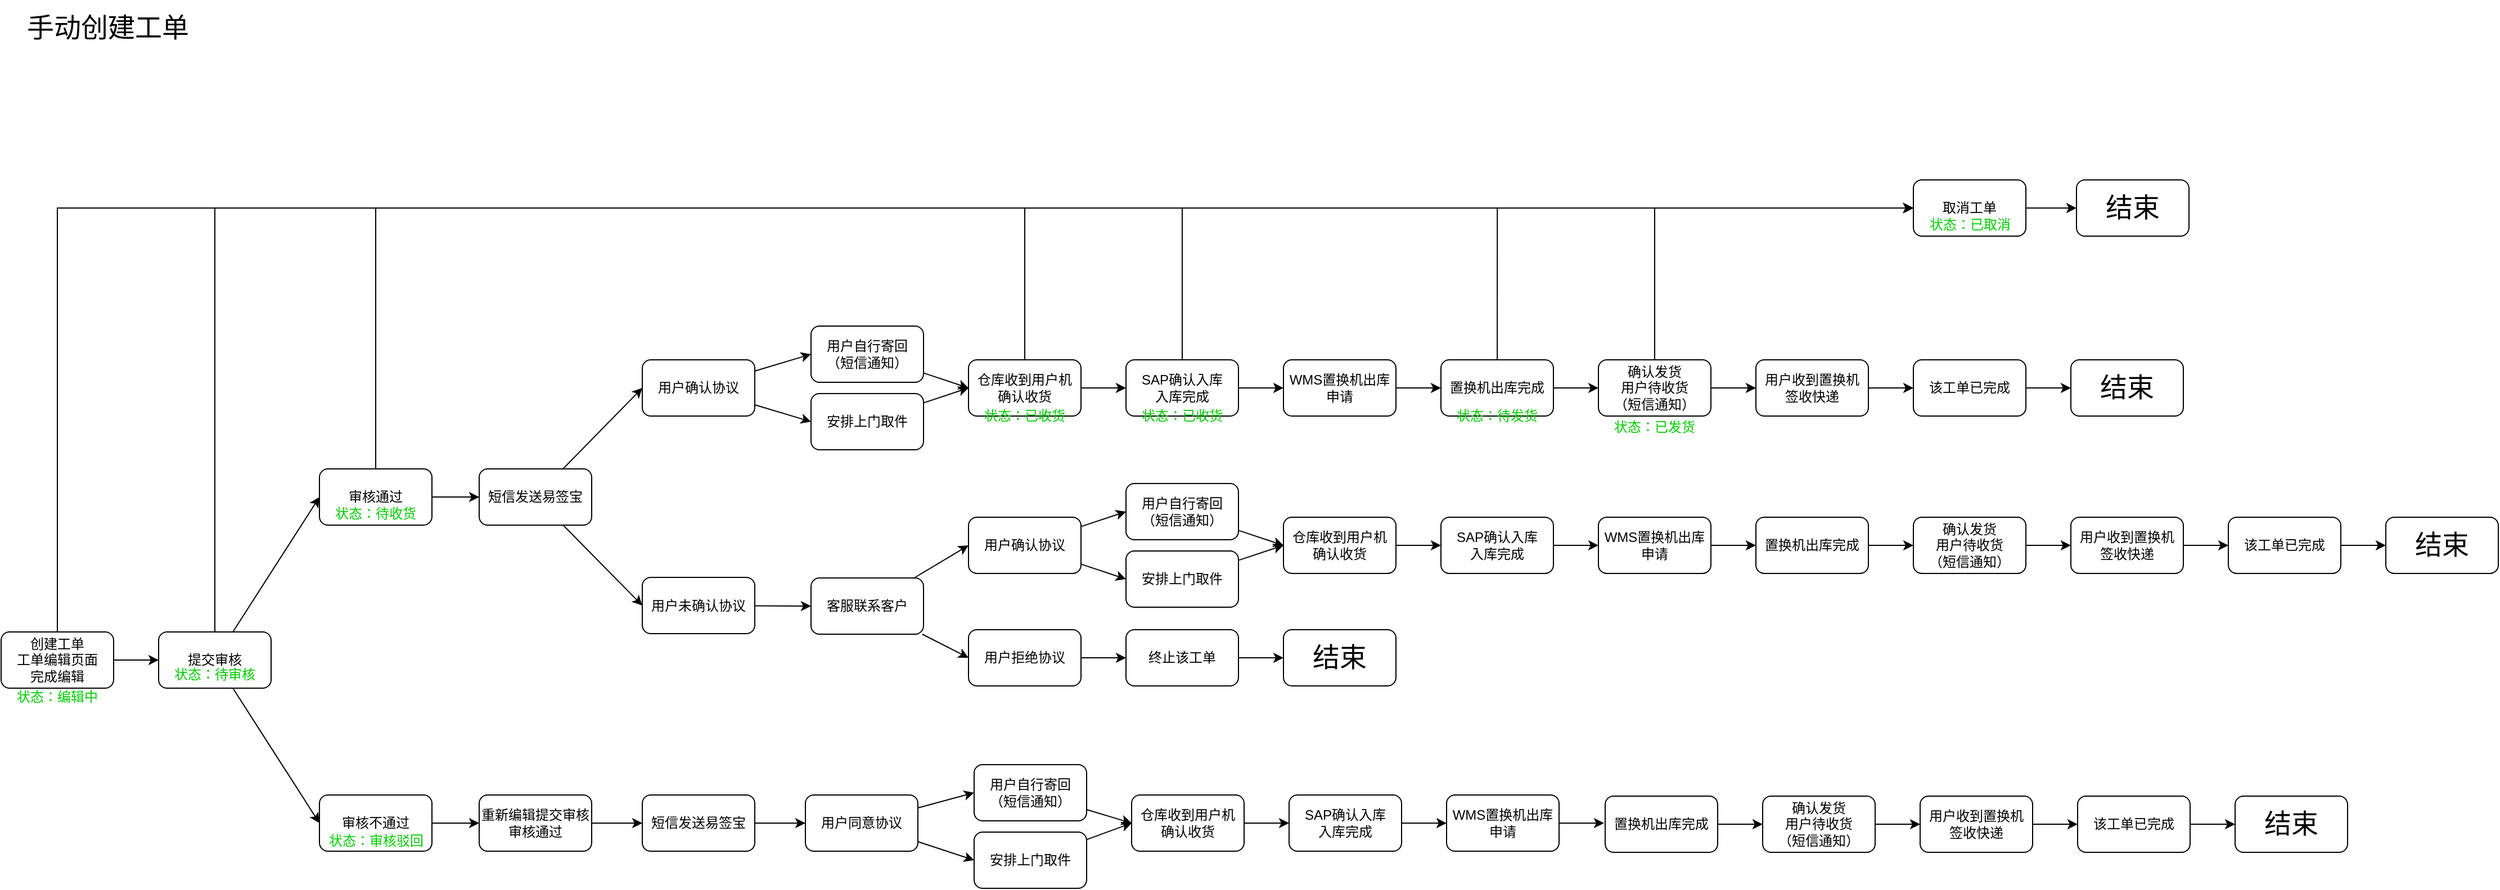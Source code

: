 <mxfile version="14.9.0" type="github">
  <diagram name="Page-1" id="8ce9d11a-91a2-4d17-14d8-a56ed91bf033">
    <mxGraphModel dx="716" dy="1204" grid="1" gridSize="10" guides="1" tooltips="1" connect="1" arrows="1" fold="1" page="1" pageScale="1" pageWidth="1169" pageHeight="827" background="none" math="0" shadow="0">
      <root>
        <mxCell id="0" />
        <mxCell id="1" parent="0" />
        <mxCell id="AwNw5JYC8Uk12WGBqzZV-2" value="&lt;font style=&quot;font-size: 24px&quot;&gt;手动创建工单&lt;/font&gt;" style="text;html=1;strokeColor=none;fillColor=none;align=center;verticalAlign=middle;whiteSpace=wrap;rounded=0;" parent="1" vertex="1">
          <mxGeometry x="60" y="-100" width="190" height="50" as="geometry" />
        </mxCell>
        <mxCell id="AwNw5JYC8Uk12WGBqzZV-77" style="edgeStyle=orthogonalEdgeStyle;rounded=0;orthogonalLoop=1;jettySize=auto;html=1;entryX=0;entryY=0.5;entryDx=0;entryDy=0;" parent="1" source="AwNw5JYC8Uk12WGBqzZV-7" target="AwNw5JYC8Uk12WGBqzZV-25" edge="1">
          <mxGeometry relative="1" as="geometry" />
        </mxCell>
        <mxCell id="qzluck5pf1jZKNph7DdI-2" style="edgeStyle=orthogonalEdgeStyle;rounded=0;orthogonalLoop=1;jettySize=auto;html=1;entryX=0;entryY=0.5;entryDx=0;entryDy=0;" edge="1" parent="1" source="AwNw5JYC8Uk12WGBqzZV-7" target="qzluck5pf1jZKNph7DdI-1">
          <mxGeometry relative="1" as="geometry">
            <Array as="points">
              <mxPoint x="110" y="85" />
            </Array>
          </mxGeometry>
        </mxCell>
        <mxCell id="AwNw5JYC8Uk12WGBqzZV-7" value="创建工单&lt;br&gt;工单编辑页面&lt;br&gt;完成编辑" style="rounded=1;whiteSpace=wrap;html=1;" parent="1" vertex="1">
          <mxGeometry x="60" y="462" width="100" height="50" as="geometry" />
        </mxCell>
        <mxCell id="AwNw5JYC8Uk12WGBqzZV-78" style="rounded=0;orthogonalLoop=1;jettySize=auto;html=1;entryX=0;entryY=0.5;entryDx=0;entryDy=0;" parent="1" source="AwNw5JYC8Uk12WGBqzZV-25" target="AwNw5JYC8Uk12WGBqzZV-26" edge="1">
          <mxGeometry relative="1" as="geometry" />
        </mxCell>
        <mxCell id="AwNw5JYC8Uk12WGBqzZV-79" style="edgeStyle=none;rounded=0;orthogonalLoop=1;jettySize=auto;html=1;entryX=0;entryY=0.5;entryDx=0;entryDy=0;" parent="1" source="AwNw5JYC8Uk12WGBqzZV-25" target="AwNw5JYC8Uk12WGBqzZV-41" edge="1">
          <mxGeometry relative="1" as="geometry" />
        </mxCell>
        <mxCell id="qzluck5pf1jZKNph7DdI-3" style="edgeStyle=orthogonalEdgeStyle;rounded=0;orthogonalLoop=1;jettySize=auto;html=1;" edge="1" parent="1" source="AwNw5JYC8Uk12WGBqzZV-25" target="qzluck5pf1jZKNph7DdI-1">
          <mxGeometry relative="1" as="geometry">
            <Array as="points">
              <mxPoint x="250" y="85" />
            </Array>
          </mxGeometry>
        </mxCell>
        <mxCell id="AwNw5JYC8Uk12WGBqzZV-25" value="提交审核" style="rounded=1;whiteSpace=wrap;html=1;" parent="1" vertex="1">
          <mxGeometry x="200" y="462" width="100" height="50" as="geometry" />
        </mxCell>
        <mxCell id="AwNw5JYC8Uk12WGBqzZV-80" style="edgeStyle=none;rounded=0;orthogonalLoop=1;jettySize=auto;html=1;entryX=0;entryY=0.5;entryDx=0;entryDy=0;" parent="1" source="AwNw5JYC8Uk12WGBqzZV-26" target="AwNw5JYC8Uk12WGBqzZV-28" edge="1">
          <mxGeometry relative="1" as="geometry" />
        </mxCell>
        <mxCell id="qzluck5pf1jZKNph7DdI-6" style="edgeStyle=orthogonalEdgeStyle;rounded=0;orthogonalLoop=1;jettySize=auto;html=1;entryX=0;entryY=0.5;entryDx=0;entryDy=0;" edge="1" parent="1" source="AwNw5JYC8Uk12WGBqzZV-26" target="qzluck5pf1jZKNph7DdI-1">
          <mxGeometry relative="1" as="geometry">
            <Array as="points">
              <mxPoint x="393" y="85" />
            </Array>
          </mxGeometry>
        </mxCell>
        <mxCell id="AwNw5JYC8Uk12WGBqzZV-26" value="审核通过" style="rounded=1;whiteSpace=wrap;html=1;" parent="1" vertex="1">
          <mxGeometry x="343" y="317" width="100" height="50" as="geometry" />
        </mxCell>
        <mxCell id="AwNw5JYC8Uk12WGBqzZV-81" style="edgeStyle=none;rounded=0;orthogonalLoop=1;jettySize=auto;html=1;entryX=0;entryY=0.5;entryDx=0;entryDy=0;" parent="1" source="AwNw5JYC8Uk12WGBqzZV-28" target="AwNw5JYC8Uk12WGBqzZV-29" edge="1">
          <mxGeometry relative="1" as="geometry" />
        </mxCell>
        <mxCell id="AwNw5JYC8Uk12WGBqzZV-82" style="edgeStyle=none;rounded=0;orthogonalLoop=1;jettySize=auto;html=1;entryX=0;entryY=0.5;entryDx=0;entryDy=0;" parent="1" source="AwNw5JYC8Uk12WGBqzZV-28" target="AwNw5JYC8Uk12WGBqzZV-54" edge="1">
          <mxGeometry relative="1" as="geometry" />
        </mxCell>
        <mxCell id="AwNw5JYC8Uk12WGBqzZV-28" value="短信发送易签宝" style="rounded=1;whiteSpace=wrap;html=1;" parent="1" vertex="1">
          <mxGeometry x="485" y="317" width="100" height="50" as="geometry" />
        </mxCell>
        <mxCell id="AwNw5JYC8Uk12WGBqzZV-83" style="edgeStyle=none;rounded=0;orthogonalLoop=1;jettySize=auto;html=1;entryX=0;entryY=0.5;entryDx=0;entryDy=0;" parent="1" source="AwNw5JYC8Uk12WGBqzZV-29" target="AwNw5JYC8Uk12WGBqzZV-30" edge="1">
          <mxGeometry relative="1" as="geometry" />
        </mxCell>
        <mxCell id="AwNw5JYC8Uk12WGBqzZV-84" style="edgeStyle=none;rounded=0;orthogonalLoop=1;jettySize=auto;html=1;entryX=0;entryY=0.5;entryDx=0;entryDy=0;" parent="1" source="AwNw5JYC8Uk12WGBqzZV-29" target="AwNw5JYC8Uk12WGBqzZV-31" edge="1">
          <mxGeometry relative="1" as="geometry" />
        </mxCell>
        <mxCell id="AwNw5JYC8Uk12WGBqzZV-29" value="用户确认协议" style="rounded=1;whiteSpace=wrap;html=1;" parent="1" vertex="1">
          <mxGeometry x="630" y="220" width="100" height="50" as="geometry" />
        </mxCell>
        <mxCell id="AwNw5JYC8Uk12WGBqzZV-87" style="edgeStyle=none;rounded=0;orthogonalLoop=1;jettySize=auto;html=1;entryX=0;entryY=0.5;entryDx=0;entryDy=0;" parent="1" source="AwNw5JYC8Uk12WGBqzZV-32" target="AwNw5JYC8Uk12WGBqzZV-34" edge="1">
          <mxGeometry relative="1" as="geometry" />
        </mxCell>
        <mxCell id="qzluck5pf1jZKNph7DdI-7" style="edgeStyle=orthogonalEdgeStyle;rounded=0;orthogonalLoop=1;jettySize=auto;html=1;entryX=0;entryY=0.5;entryDx=0;entryDy=0;" edge="1" parent="1" source="AwNw5JYC8Uk12WGBqzZV-32" target="qzluck5pf1jZKNph7DdI-1">
          <mxGeometry relative="1" as="geometry">
            <Array as="points">
              <mxPoint x="970" y="85" />
            </Array>
          </mxGeometry>
        </mxCell>
        <mxCell id="AwNw5JYC8Uk12WGBqzZV-32" value="仓库收到用户机&lt;br&gt;确认收货" style="rounded=1;whiteSpace=wrap;html=1;" parent="1" vertex="1">
          <mxGeometry x="920" y="220" width="100" height="50" as="geometry" />
        </mxCell>
        <mxCell id="AwNw5JYC8Uk12WGBqzZV-33" value="" style="group" parent="1" vertex="1" connectable="0">
          <mxGeometry x="780" y="190" width="100" height="110" as="geometry" />
        </mxCell>
        <mxCell id="AwNw5JYC8Uk12WGBqzZV-30" value="用户自行寄回&lt;br&gt;（短信通知）" style="rounded=1;whiteSpace=wrap;html=1;" parent="AwNw5JYC8Uk12WGBqzZV-33" vertex="1">
          <mxGeometry width="100" height="50" as="geometry" />
        </mxCell>
        <mxCell id="AwNw5JYC8Uk12WGBqzZV-31" value="安排上门取件" style="rounded=1;whiteSpace=wrap;html=1;" parent="AwNw5JYC8Uk12WGBqzZV-33" vertex="1">
          <mxGeometry y="60" width="100" height="50" as="geometry" />
        </mxCell>
        <mxCell id="AwNw5JYC8Uk12WGBqzZV-88" style="edgeStyle=none;rounded=0;orthogonalLoop=1;jettySize=auto;html=1;entryX=0;entryY=0.5;entryDx=0;entryDy=0;" parent="1" source="AwNw5JYC8Uk12WGBqzZV-34" target="AwNw5JYC8Uk12WGBqzZV-35" edge="1">
          <mxGeometry relative="1" as="geometry" />
        </mxCell>
        <mxCell id="qzluck5pf1jZKNph7DdI-8" style="edgeStyle=orthogonalEdgeStyle;rounded=0;orthogonalLoop=1;jettySize=auto;html=1;entryX=0;entryY=0.5;entryDx=0;entryDy=0;" edge="1" parent="1" source="AwNw5JYC8Uk12WGBqzZV-34" target="qzluck5pf1jZKNph7DdI-1">
          <mxGeometry relative="1" as="geometry">
            <Array as="points">
              <mxPoint x="1110" y="85" />
            </Array>
          </mxGeometry>
        </mxCell>
        <mxCell id="AwNw5JYC8Uk12WGBqzZV-34" value="SAP确认入库&lt;br&gt;入库完成" style="rounded=1;whiteSpace=wrap;html=1;" parent="1" vertex="1">
          <mxGeometry x="1060" y="220" width="100" height="50" as="geometry" />
        </mxCell>
        <mxCell id="AwNw5JYC8Uk12WGBqzZV-89" style="edgeStyle=none;rounded=0;orthogonalLoop=1;jettySize=auto;html=1;entryX=0;entryY=0.5;entryDx=0;entryDy=0;" parent="1" source="AwNw5JYC8Uk12WGBqzZV-35" edge="1">
          <mxGeometry relative="1" as="geometry">
            <mxPoint x="1340" y="245" as="targetPoint" />
          </mxGeometry>
        </mxCell>
        <mxCell id="AwNw5JYC8Uk12WGBqzZV-35" value="WMS置换机出库申请" style="rounded=1;whiteSpace=wrap;html=1;" parent="1" vertex="1">
          <mxGeometry x="1200" y="220" width="100" height="50" as="geometry" />
        </mxCell>
        <mxCell id="qzluck5pf1jZKNph7DdI-10" style="edgeStyle=orthogonalEdgeStyle;rounded=0;orthogonalLoop=1;jettySize=auto;html=1;entryX=0;entryY=0.5;entryDx=0;entryDy=0;" edge="1" parent="1" target="qzluck5pf1jZKNph7DdI-1">
          <mxGeometry relative="1" as="geometry">
            <mxPoint x="1390.059" y="220" as="sourcePoint" />
            <Array as="points">
              <mxPoint x="1390" y="85" />
            </Array>
          </mxGeometry>
        </mxCell>
        <mxCell id="AwNw5JYC8Uk12WGBqzZV-91" style="edgeStyle=none;rounded=0;orthogonalLoop=1;jettySize=auto;html=1;entryX=0;entryY=0.5;entryDx=0;entryDy=0;" parent="1" source="AwNw5JYC8Uk12WGBqzZV-38" target="AwNw5JYC8Uk12WGBqzZV-39" edge="1">
          <mxGeometry relative="1" as="geometry" />
        </mxCell>
        <mxCell id="AwNw5JYC8Uk12WGBqzZV-38" value="用户收到置换机&lt;br&gt;签收快递" style="rounded=1;whiteSpace=wrap;html=1;" parent="1" vertex="1">
          <mxGeometry x="1620" y="220" width="100" height="50" as="geometry" />
        </mxCell>
        <mxCell id="AwNw5JYC8Uk12WGBqzZV-92" style="edgeStyle=none;rounded=0;orthogonalLoop=1;jettySize=auto;html=1;entryX=0;entryY=0.5;entryDx=0;entryDy=0;" parent="1" source="AwNw5JYC8Uk12WGBqzZV-39" target="AwNw5JYC8Uk12WGBqzZV-66" edge="1">
          <mxGeometry relative="1" as="geometry" />
        </mxCell>
        <mxCell id="AwNw5JYC8Uk12WGBqzZV-39" value="该工单已完成" style="rounded=1;whiteSpace=wrap;html=1;" parent="1" vertex="1">
          <mxGeometry x="1760" y="220" width="100" height="50" as="geometry" />
        </mxCell>
        <mxCell id="AwNw5JYC8Uk12WGBqzZV-108" style="edgeStyle=none;rounded=0;orthogonalLoop=1;jettySize=auto;html=1;entryX=0;entryY=0.5;entryDx=0;entryDy=0;" parent="1" source="AwNw5JYC8Uk12WGBqzZV-41" target="AwNw5JYC8Uk12WGBqzZV-42" edge="1">
          <mxGeometry relative="1" as="geometry" />
        </mxCell>
        <mxCell id="AwNw5JYC8Uk12WGBqzZV-41" value="审核不通过" style="rounded=1;whiteSpace=wrap;html=1;" parent="1" vertex="1">
          <mxGeometry x="343" y="607" width="100" height="50" as="geometry" />
        </mxCell>
        <mxCell id="AwNw5JYC8Uk12WGBqzZV-109" style="edgeStyle=none;rounded=0;orthogonalLoop=1;jettySize=auto;html=1;entryX=0;entryY=0.5;entryDx=0;entryDy=0;" parent="1" source="AwNw5JYC8Uk12WGBqzZV-42" target="AwNw5JYC8Uk12WGBqzZV-43" edge="1">
          <mxGeometry relative="1" as="geometry" />
        </mxCell>
        <mxCell id="AwNw5JYC8Uk12WGBqzZV-42" value="重新编辑提交审核&lt;br&gt;审核通过" style="rounded=1;whiteSpace=wrap;html=1;" parent="1" vertex="1">
          <mxGeometry x="485" y="607" width="100" height="50" as="geometry" />
        </mxCell>
        <mxCell id="AwNw5JYC8Uk12WGBqzZV-110" style="edgeStyle=none;rounded=0;orthogonalLoop=1;jettySize=auto;html=1;entryX=0;entryY=0.5;entryDx=0;entryDy=0;" parent="1" source="AwNw5JYC8Uk12WGBqzZV-43" target="AwNw5JYC8Uk12WGBqzZV-44" edge="1">
          <mxGeometry relative="1" as="geometry" />
        </mxCell>
        <mxCell id="AwNw5JYC8Uk12WGBqzZV-43" value="短信发送易签宝" style="rounded=1;whiteSpace=wrap;html=1;" parent="1" vertex="1">
          <mxGeometry x="630" y="607" width="100" height="50" as="geometry" />
        </mxCell>
        <mxCell id="AwNw5JYC8Uk12WGBqzZV-111" style="edgeStyle=none;rounded=0;orthogonalLoop=1;jettySize=auto;html=1;entryX=0;entryY=0.5;entryDx=0;entryDy=0;" parent="1" source="AwNw5JYC8Uk12WGBqzZV-44" target="AwNw5JYC8Uk12WGBqzZV-47" edge="1">
          <mxGeometry relative="1" as="geometry" />
        </mxCell>
        <mxCell id="AwNw5JYC8Uk12WGBqzZV-112" style="edgeStyle=none;rounded=0;orthogonalLoop=1;jettySize=auto;html=1;entryX=0;entryY=0.5;entryDx=0;entryDy=0;" parent="1" source="AwNw5JYC8Uk12WGBqzZV-44" target="AwNw5JYC8Uk12WGBqzZV-48" edge="1">
          <mxGeometry relative="1" as="geometry" />
        </mxCell>
        <mxCell id="AwNw5JYC8Uk12WGBqzZV-44" value="用户同意协议" style="rounded=1;whiteSpace=wrap;html=1;" parent="1" vertex="1">
          <mxGeometry x="775" y="607" width="100" height="50" as="geometry" />
        </mxCell>
        <mxCell id="AwNw5JYC8Uk12WGBqzZV-115" style="edgeStyle=none;rounded=0;orthogonalLoop=1;jettySize=auto;html=1;entryX=0;entryY=0.5;entryDx=0;entryDy=0;" parent="1" source="AwNw5JYC8Uk12WGBqzZV-45" target="AwNw5JYC8Uk12WGBqzZV-49" edge="1">
          <mxGeometry relative="1" as="geometry" />
        </mxCell>
        <mxCell id="AwNw5JYC8Uk12WGBqzZV-45" value="仓库收到用户机&lt;br&gt;确认收货" style="rounded=1;whiteSpace=wrap;html=1;" parent="1" vertex="1">
          <mxGeometry x="1065" y="607" width="100" height="50" as="geometry" />
        </mxCell>
        <mxCell id="AwNw5JYC8Uk12WGBqzZV-46" value="" style="group" parent="1" vertex="1" connectable="0">
          <mxGeometry x="925" y="580" width="100" height="110" as="geometry" />
        </mxCell>
        <mxCell id="AwNw5JYC8Uk12WGBqzZV-47" value="用户自行寄回&lt;br&gt;（短信通知）" style="rounded=1;whiteSpace=wrap;html=1;" parent="AwNw5JYC8Uk12WGBqzZV-46" vertex="1">
          <mxGeometry width="100" height="50" as="geometry" />
        </mxCell>
        <mxCell id="AwNw5JYC8Uk12WGBqzZV-48" value="安排上门取件" style="rounded=1;whiteSpace=wrap;html=1;" parent="AwNw5JYC8Uk12WGBqzZV-46" vertex="1">
          <mxGeometry y="60" width="100" height="50" as="geometry" />
        </mxCell>
        <mxCell id="AwNw5JYC8Uk12WGBqzZV-116" style="edgeStyle=none;rounded=0;orthogonalLoop=1;jettySize=auto;html=1;" parent="1" source="AwNw5JYC8Uk12WGBqzZV-49" target="AwNw5JYC8Uk12WGBqzZV-50" edge="1">
          <mxGeometry relative="1" as="geometry" />
        </mxCell>
        <mxCell id="AwNw5JYC8Uk12WGBqzZV-49" value="SAP确认入库&lt;br&gt;入库完成" style="rounded=1;whiteSpace=wrap;html=1;" parent="1" vertex="1">
          <mxGeometry x="1205" y="607" width="100" height="50" as="geometry" />
        </mxCell>
        <mxCell id="AwNw5JYC8Uk12WGBqzZV-117" style="edgeStyle=none;rounded=0;orthogonalLoop=1;jettySize=auto;html=1;entryX=0;entryY=0.5;entryDx=0;entryDy=0;" parent="1" edge="1">
          <mxGeometry relative="1" as="geometry">
            <mxPoint x="1445" y="632" as="sourcePoint" />
            <mxPoint x="1485" y="632" as="targetPoint" />
          </mxGeometry>
        </mxCell>
        <mxCell id="AwNw5JYC8Uk12WGBqzZV-50" value="WMS置换机出库申请" style="rounded=1;whiteSpace=wrap;html=1;" parent="1" vertex="1">
          <mxGeometry x="1345" y="607" width="100" height="50" as="geometry" />
        </mxCell>
        <mxCell id="AwNw5JYC8Uk12WGBqzZV-93" style="edgeStyle=none;rounded=0;orthogonalLoop=1;jettySize=auto;html=1;entryX=0;entryY=0.5;entryDx=0;entryDy=0;" parent="1" source="AwNw5JYC8Uk12WGBqzZV-54" target="AwNw5JYC8Uk12WGBqzZV-55" edge="1">
          <mxGeometry relative="1" as="geometry" />
        </mxCell>
        <mxCell id="AwNw5JYC8Uk12WGBqzZV-54" value="用户未确认协议" style="rounded=1;whiteSpace=wrap;html=1;" parent="1" vertex="1">
          <mxGeometry x="630" y="413.5" width="100" height="50" as="geometry" />
        </mxCell>
        <mxCell id="AwNw5JYC8Uk12WGBqzZV-94" style="edgeStyle=none;rounded=0;orthogonalLoop=1;jettySize=auto;html=1;entryX=0;entryY=0.5;entryDx=0;entryDy=0;" parent="1" source="AwNw5JYC8Uk12WGBqzZV-55" target="AwNw5JYC8Uk12WGBqzZV-59" edge="1">
          <mxGeometry relative="1" as="geometry" />
        </mxCell>
        <mxCell id="AwNw5JYC8Uk12WGBqzZV-95" style="edgeStyle=none;rounded=0;orthogonalLoop=1;jettySize=auto;html=1;entryX=0;entryY=0.5;entryDx=0;entryDy=0;" parent="1" source="AwNw5JYC8Uk12WGBqzZV-55" target="AwNw5JYC8Uk12WGBqzZV-60" edge="1">
          <mxGeometry relative="1" as="geometry" />
        </mxCell>
        <mxCell id="AwNw5JYC8Uk12WGBqzZV-55" value="客服联系客户" style="rounded=1;whiteSpace=wrap;html=1;" parent="1" vertex="1">
          <mxGeometry x="780" y="414" width="100" height="50" as="geometry" />
        </mxCell>
        <mxCell id="AwNw5JYC8Uk12WGBqzZV-107" style="edgeStyle=none;rounded=0;orthogonalLoop=1;jettySize=auto;html=1;entryX=0;entryY=0.5;entryDx=0;entryDy=0;" parent="1" source="AwNw5JYC8Uk12WGBqzZV-64" target="AwNw5JYC8Uk12WGBqzZV-65" edge="1">
          <mxGeometry relative="1" as="geometry" />
        </mxCell>
        <mxCell id="AwNw5JYC8Uk12WGBqzZV-64" value="终止该工单" style="rounded=1;whiteSpace=wrap;html=1;" parent="1" vertex="1">
          <mxGeometry x="1060" y="460" width="100" height="50" as="geometry" />
        </mxCell>
        <mxCell id="AwNw5JYC8Uk12WGBqzZV-65" value="&lt;font style=&quot;font-size: 24px&quot;&gt;结束&lt;/font&gt;" style="rounded=1;whiteSpace=wrap;html=1;" parent="1" vertex="1">
          <mxGeometry x="1200" y="460" width="100" height="50" as="geometry" />
        </mxCell>
        <mxCell id="AwNw5JYC8Uk12WGBqzZV-66" value="&lt;font style=&quot;font-size: 24px&quot;&gt;结束&lt;/font&gt;" style="rounded=1;whiteSpace=wrap;html=1;" parent="1" vertex="1">
          <mxGeometry x="1900" y="220" width="100" height="50" as="geometry" />
        </mxCell>
        <mxCell id="AwNw5JYC8Uk12WGBqzZV-96" style="edgeStyle=none;rounded=0;orthogonalLoop=1;jettySize=auto;html=1;entryX=0;entryY=0.5;entryDx=0;entryDy=0;" parent="1" source="AwNw5JYC8Uk12WGBqzZV-59" target="AwNw5JYC8Uk12WGBqzZV-69" edge="1">
          <mxGeometry relative="1" as="geometry" />
        </mxCell>
        <mxCell id="AwNw5JYC8Uk12WGBqzZV-97" style="edgeStyle=none;rounded=0;orthogonalLoop=1;jettySize=auto;html=1;entryX=0;entryY=0.5;entryDx=0;entryDy=0;" parent="1" source="AwNw5JYC8Uk12WGBqzZV-59" target="AwNw5JYC8Uk12WGBqzZV-70" edge="1">
          <mxGeometry relative="1" as="geometry" />
        </mxCell>
        <mxCell id="AwNw5JYC8Uk12WGBqzZV-59" value="用户确认协议" style="rounded=1;whiteSpace=wrap;html=1;" parent="1" vertex="1">
          <mxGeometry x="920" y="360" width="100" height="50" as="geometry" />
        </mxCell>
        <mxCell id="AwNw5JYC8Uk12WGBqzZV-106" style="edgeStyle=none;rounded=0;orthogonalLoop=1;jettySize=auto;html=1;entryX=0;entryY=0.5;entryDx=0;entryDy=0;" parent="1" source="AwNw5JYC8Uk12WGBqzZV-60" target="AwNw5JYC8Uk12WGBqzZV-64" edge="1">
          <mxGeometry relative="1" as="geometry" />
        </mxCell>
        <mxCell id="AwNw5JYC8Uk12WGBqzZV-60" value="用户拒绝协议" style="rounded=1;whiteSpace=wrap;html=1;" parent="1" vertex="1">
          <mxGeometry x="920" y="460" width="100" height="50" as="geometry" />
        </mxCell>
        <mxCell id="AwNw5JYC8Uk12WGBqzZV-100" style="edgeStyle=none;rounded=0;orthogonalLoop=1;jettySize=auto;html=1;entryX=0;entryY=0.5;entryDx=0;entryDy=0;" parent="1" source="AwNw5JYC8Uk12WGBqzZV-67" target="AwNw5JYC8Uk12WGBqzZV-71" edge="1">
          <mxGeometry relative="1" as="geometry" />
        </mxCell>
        <mxCell id="AwNw5JYC8Uk12WGBqzZV-67" value="仓库收到用户机&lt;br&gt;确认收货" style="rounded=1;whiteSpace=wrap;html=1;" parent="1" vertex="1">
          <mxGeometry x="1200" y="360" width="100" height="50" as="geometry" />
        </mxCell>
        <mxCell id="AwNw5JYC8Uk12WGBqzZV-68" value="" style="group" parent="1" vertex="1" connectable="0">
          <mxGeometry x="1060" y="330" width="100" height="110" as="geometry" />
        </mxCell>
        <mxCell id="AwNw5JYC8Uk12WGBqzZV-69" value="用户自行寄回&lt;br&gt;（短信通知）" style="rounded=1;whiteSpace=wrap;html=1;" parent="AwNw5JYC8Uk12WGBqzZV-68" vertex="1">
          <mxGeometry width="100" height="50" as="geometry" />
        </mxCell>
        <mxCell id="AwNw5JYC8Uk12WGBqzZV-70" value="安排上门取件" style="rounded=1;whiteSpace=wrap;html=1;" parent="AwNw5JYC8Uk12WGBqzZV-68" vertex="1">
          <mxGeometry y="60" width="100" height="50" as="geometry" />
        </mxCell>
        <mxCell id="AwNw5JYC8Uk12WGBqzZV-101" style="edgeStyle=none;rounded=0;orthogonalLoop=1;jettySize=auto;html=1;entryX=0;entryY=0.5;entryDx=0;entryDy=0;" parent="1" source="AwNw5JYC8Uk12WGBqzZV-71" target="AwNw5JYC8Uk12WGBqzZV-72" edge="1">
          <mxGeometry relative="1" as="geometry" />
        </mxCell>
        <mxCell id="AwNw5JYC8Uk12WGBqzZV-71" value="SAP确认入库&lt;br&gt;入库完成" style="rounded=1;whiteSpace=wrap;html=1;" parent="1" vertex="1">
          <mxGeometry x="1340" y="360" width="100" height="50" as="geometry" />
        </mxCell>
        <mxCell id="AwNw5JYC8Uk12WGBqzZV-102" style="edgeStyle=none;rounded=0;orthogonalLoop=1;jettySize=auto;html=1;entryX=0;entryY=0.5;entryDx=0;entryDy=0;" parent="1" source="AwNw5JYC8Uk12WGBqzZV-72" edge="1">
          <mxGeometry relative="1" as="geometry">
            <mxPoint x="1620" y="385" as="targetPoint" />
          </mxGeometry>
        </mxCell>
        <mxCell id="AwNw5JYC8Uk12WGBqzZV-72" value="WMS置换机出库申请" style="rounded=1;whiteSpace=wrap;html=1;" parent="1" vertex="1">
          <mxGeometry x="1480" y="360" width="100" height="50" as="geometry" />
        </mxCell>
        <mxCell id="AwNw5JYC8Uk12WGBqzZV-85" style="edgeStyle=none;rounded=0;orthogonalLoop=1;jettySize=auto;html=1;entryX=0;entryY=0.5;entryDx=0;entryDy=0;" parent="1" source="AwNw5JYC8Uk12WGBqzZV-30" target="AwNw5JYC8Uk12WGBqzZV-32" edge="1">
          <mxGeometry relative="1" as="geometry" />
        </mxCell>
        <mxCell id="AwNw5JYC8Uk12WGBqzZV-86" style="edgeStyle=none;rounded=0;orthogonalLoop=1;jettySize=auto;html=1;entryX=0;entryY=0.5;entryDx=0;entryDy=0;" parent="1" source="AwNw5JYC8Uk12WGBqzZV-31" target="AwNw5JYC8Uk12WGBqzZV-32" edge="1">
          <mxGeometry relative="1" as="geometry" />
        </mxCell>
        <mxCell id="AwNw5JYC8Uk12WGBqzZV-98" style="edgeStyle=none;rounded=0;orthogonalLoop=1;jettySize=auto;html=1;entryX=0;entryY=0.5;entryDx=0;entryDy=0;" parent="1" source="AwNw5JYC8Uk12WGBqzZV-69" target="AwNw5JYC8Uk12WGBqzZV-67" edge="1">
          <mxGeometry relative="1" as="geometry" />
        </mxCell>
        <mxCell id="AwNw5JYC8Uk12WGBqzZV-99" style="edgeStyle=none;rounded=0;orthogonalLoop=1;jettySize=auto;html=1;entryX=0;entryY=0.5;entryDx=0;entryDy=0;" parent="1" source="AwNw5JYC8Uk12WGBqzZV-70" target="AwNw5JYC8Uk12WGBqzZV-67" edge="1">
          <mxGeometry relative="1" as="geometry" />
        </mxCell>
        <mxCell id="AwNw5JYC8Uk12WGBqzZV-113" style="edgeStyle=none;rounded=0;orthogonalLoop=1;jettySize=auto;html=1;entryX=0;entryY=0.5;entryDx=0;entryDy=0;" parent="1" source="AwNw5JYC8Uk12WGBqzZV-47" target="AwNw5JYC8Uk12WGBqzZV-45" edge="1">
          <mxGeometry relative="1" as="geometry" />
        </mxCell>
        <mxCell id="AwNw5JYC8Uk12WGBqzZV-114" style="edgeStyle=none;rounded=0;orthogonalLoop=1;jettySize=auto;html=1;entryX=0;entryY=0.5;entryDx=0;entryDy=0;" parent="1" source="AwNw5JYC8Uk12WGBqzZV-48" target="AwNw5JYC8Uk12WGBqzZV-45" edge="1">
          <mxGeometry relative="1" as="geometry">
            <mxPoint x="1070" y="680" as="targetPoint" />
          </mxGeometry>
        </mxCell>
        <mxCell id="qzluck5pf1jZKNph7DdI-5" style="edgeStyle=orthogonalEdgeStyle;rounded=0;orthogonalLoop=1;jettySize=auto;html=1;entryX=0;entryY=0.5;entryDx=0;entryDy=0;" edge="1" parent="1" source="qzluck5pf1jZKNph7DdI-1" target="qzluck5pf1jZKNph7DdI-4">
          <mxGeometry relative="1" as="geometry" />
        </mxCell>
        <mxCell id="qzluck5pf1jZKNph7DdI-1" value="取消工单" style="rounded=1;whiteSpace=wrap;html=1;" vertex="1" parent="1">
          <mxGeometry x="1760" y="60" width="100" height="50" as="geometry" />
        </mxCell>
        <mxCell id="qzluck5pf1jZKNph7DdI-4" value="&lt;font style=&quot;font-size: 24px&quot;&gt;结束&lt;/font&gt;" style="rounded=1;whiteSpace=wrap;html=1;" vertex="1" parent="1">
          <mxGeometry x="1905" y="60" width="100" height="50" as="geometry" />
        </mxCell>
        <mxCell id="qzluck5pf1jZKNph7DdI-14" style="edgeStyle=orthogonalEdgeStyle;rounded=0;orthogonalLoop=1;jettySize=auto;html=1;entryX=0;entryY=0.5;entryDx=0;entryDy=0;" edge="1" parent="1" source="qzluck5pf1jZKNph7DdI-11" target="qzluck5pf1jZKNph7DdI-13">
          <mxGeometry relative="1" as="geometry" />
        </mxCell>
        <mxCell id="qzluck5pf1jZKNph7DdI-11" value="置换机出库完成&lt;br&gt;" style="rounded=1;whiteSpace=wrap;html=1;" vertex="1" parent="1">
          <mxGeometry x="1340" y="220" width="100" height="50" as="geometry" />
        </mxCell>
        <mxCell id="qzluck5pf1jZKNph7DdI-15" style="edgeStyle=orthogonalEdgeStyle;rounded=0;orthogonalLoop=1;jettySize=auto;html=1;entryX=0;entryY=0.5;entryDx=0;entryDy=0;" edge="1" parent="1" source="qzluck5pf1jZKNph7DdI-13" target="AwNw5JYC8Uk12WGBqzZV-38">
          <mxGeometry relative="1" as="geometry" />
        </mxCell>
        <mxCell id="qzluck5pf1jZKNph7DdI-16" style="edgeStyle=orthogonalEdgeStyle;rounded=0;orthogonalLoop=1;jettySize=auto;html=1;entryX=0;entryY=0.5;entryDx=0;entryDy=0;" edge="1" parent="1" source="qzluck5pf1jZKNph7DdI-13" target="qzluck5pf1jZKNph7DdI-1">
          <mxGeometry relative="1" as="geometry">
            <Array as="points">
              <mxPoint x="1530" y="85" />
            </Array>
          </mxGeometry>
        </mxCell>
        <mxCell id="qzluck5pf1jZKNph7DdI-13" value="&lt;span style=&quot;font-family: &amp;#34;helvetica&amp;#34;&quot;&gt;确认发货&lt;br&gt;用户待收货&lt;/span&gt;&lt;br style=&quot;font-family: &amp;#34;helvetica&amp;#34;&quot;&gt;&lt;span style=&quot;font-family: &amp;#34;helvetica&amp;#34;&quot;&gt;（短信通知）&lt;/span&gt;" style="rounded=1;whiteSpace=wrap;html=1;" vertex="1" parent="1">
          <mxGeometry x="1480" y="220" width="100" height="50" as="geometry" />
        </mxCell>
        <mxCell id="qzluck5pf1jZKNph7DdI-17" style="edgeStyle=none;rounded=0;orthogonalLoop=1;jettySize=auto;html=1;entryX=0;entryY=0.5;entryDx=0;entryDy=0;" edge="1" parent="1" source="qzluck5pf1jZKNph7DdI-18" target="qzluck5pf1jZKNph7DdI-20">
          <mxGeometry relative="1" as="geometry" />
        </mxCell>
        <mxCell id="qzluck5pf1jZKNph7DdI-18" value="用户收到置换机&lt;br&gt;签收快递" style="rounded=1;whiteSpace=wrap;html=1;" vertex="1" parent="1">
          <mxGeometry x="1900" y="360" width="100" height="50" as="geometry" />
        </mxCell>
        <mxCell id="qzluck5pf1jZKNph7DdI-19" style="edgeStyle=none;rounded=0;orthogonalLoop=1;jettySize=auto;html=1;entryX=0;entryY=0.5;entryDx=0;entryDy=0;" edge="1" parent="1" source="qzluck5pf1jZKNph7DdI-20" target="qzluck5pf1jZKNph7DdI-21">
          <mxGeometry relative="1" as="geometry" />
        </mxCell>
        <mxCell id="qzluck5pf1jZKNph7DdI-20" value="该工单已完成" style="rounded=1;whiteSpace=wrap;html=1;" vertex="1" parent="1">
          <mxGeometry x="2040" y="360" width="100" height="50" as="geometry" />
        </mxCell>
        <mxCell id="qzluck5pf1jZKNph7DdI-21" value="&lt;font style=&quot;font-size: 24px&quot;&gt;结束&lt;/font&gt;" style="rounded=1;whiteSpace=wrap;html=1;" vertex="1" parent="1">
          <mxGeometry x="2180" y="360" width="100" height="50" as="geometry" />
        </mxCell>
        <mxCell id="qzluck5pf1jZKNph7DdI-22" style="edgeStyle=orthogonalEdgeStyle;rounded=0;orthogonalLoop=1;jettySize=auto;html=1;entryX=0;entryY=0.5;entryDx=0;entryDy=0;" edge="1" parent="1" source="qzluck5pf1jZKNph7DdI-23" target="qzluck5pf1jZKNph7DdI-25">
          <mxGeometry relative="1" as="geometry" />
        </mxCell>
        <mxCell id="qzluck5pf1jZKNph7DdI-23" value="置换机出库完成&lt;br&gt;" style="rounded=1;whiteSpace=wrap;html=1;" vertex="1" parent="1">
          <mxGeometry x="1620" y="360" width="100" height="50" as="geometry" />
        </mxCell>
        <mxCell id="qzluck5pf1jZKNph7DdI-24" style="edgeStyle=orthogonalEdgeStyle;rounded=0;orthogonalLoop=1;jettySize=auto;html=1;entryX=0;entryY=0.5;entryDx=0;entryDy=0;" edge="1" parent="1" source="qzluck5pf1jZKNph7DdI-25" target="qzluck5pf1jZKNph7DdI-18">
          <mxGeometry relative="1" as="geometry" />
        </mxCell>
        <mxCell id="qzluck5pf1jZKNph7DdI-25" value="&lt;span style=&quot;font-family: &amp;#34;helvetica&amp;#34;&quot;&gt;确认发货&lt;br&gt;用户待收货&lt;/span&gt;&lt;br style=&quot;font-family: &amp;#34;helvetica&amp;#34;&quot;&gt;&lt;span style=&quot;font-family: &amp;#34;helvetica&amp;#34;&quot;&gt;（短信通知）&lt;/span&gt;" style="rounded=1;whiteSpace=wrap;html=1;" vertex="1" parent="1">
          <mxGeometry x="1760" y="360" width="100" height="50" as="geometry" />
        </mxCell>
        <mxCell id="qzluck5pf1jZKNph7DdI-26" style="edgeStyle=none;rounded=0;orthogonalLoop=1;jettySize=auto;html=1;entryX=0;entryY=0.5;entryDx=0;entryDy=0;" edge="1" parent="1" source="qzluck5pf1jZKNph7DdI-27" target="qzluck5pf1jZKNph7DdI-29">
          <mxGeometry relative="1" as="geometry" />
        </mxCell>
        <mxCell id="qzluck5pf1jZKNph7DdI-27" value="用户收到置换机&lt;br&gt;签收快递" style="rounded=1;whiteSpace=wrap;html=1;" vertex="1" parent="1">
          <mxGeometry x="1766" y="608" width="100" height="50" as="geometry" />
        </mxCell>
        <mxCell id="qzluck5pf1jZKNph7DdI-28" style="edgeStyle=none;rounded=0;orthogonalLoop=1;jettySize=auto;html=1;entryX=0;entryY=0.5;entryDx=0;entryDy=0;" edge="1" parent="1" source="qzluck5pf1jZKNph7DdI-29" target="qzluck5pf1jZKNph7DdI-30">
          <mxGeometry relative="1" as="geometry" />
        </mxCell>
        <mxCell id="qzluck5pf1jZKNph7DdI-29" value="该工单已完成" style="rounded=1;whiteSpace=wrap;html=1;" vertex="1" parent="1">
          <mxGeometry x="1906" y="608" width="100" height="50" as="geometry" />
        </mxCell>
        <mxCell id="qzluck5pf1jZKNph7DdI-30" value="&lt;font style=&quot;font-size: 24px&quot;&gt;结束&lt;/font&gt;" style="rounded=1;whiteSpace=wrap;html=1;" vertex="1" parent="1">
          <mxGeometry x="2046" y="608" width="100" height="50" as="geometry" />
        </mxCell>
        <mxCell id="qzluck5pf1jZKNph7DdI-31" style="edgeStyle=orthogonalEdgeStyle;rounded=0;orthogonalLoop=1;jettySize=auto;html=1;entryX=0;entryY=0.5;entryDx=0;entryDy=0;" edge="1" parent="1" source="qzluck5pf1jZKNph7DdI-32" target="qzluck5pf1jZKNph7DdI-34">
          <mxGeometry relative="1" as="geometry" />
        </mxCell>
        <mxCell id="qzluck5pf1jZKNph7DdI-32" value="置换机出库完成&lt;br&gt;" style="rounded=1;whiteSpace=wrap;html=1;" vertex="1" parent="1">
          <mxGeometry x="1486" y="608" width="100" height="50" as="geometry" />
        </mxCell>
        <mxCell id="qzluck5pf1jZKNph7DdI-33" style="edgeStyle=orthogonalEdgeStyle;rounded=0;orthogonalLoop=1;jettySize=auto;html=1;entryX=0;entryY=0.5;entryDx=0;entryDy=0;" edge="1" parent="1" source="qzluck5pf1jZKNph7DdI-34" target="qzluck5pf1jZKNph7DdI-27">
          <mxGeometry relative="1" as="geometry" />
        </mxCell>
        <mxCell id="qzluck5pf1jZKNph7DdI-34" value="&lt;span style=&quot;font-family: &amp;#34;helvetica&amp;#34;&quot;&gt;确认发货&lt;br&gt;用户待收货&lt;/span&gt;&lt;br style=&quot;font-family: &amp;#34;helvetica&amp;#34;&quot;&gt;&lt;span style=&quot;font-family: &amp;#34;helvetica&amp;#34;&quot;&gt;（短信通知）&lt;/span&gt;" style="rounded=1;whiteSpace=wrap;html=1;" vertex="1" parent="1">
          <mxGeometry x="1626" y="608" width="100" height="50" as="geometry" />
        </mxCell>
        <mxCell id="qzluck5pf1jZKNph7DdI-35" value="&lt;font color=&quot;#00cc00&quot;&gt;状态：编辑中&lt;/font&gt;" style="text;html=1;strokeColor=none;fillColor=none;align=center;verticalAlign=middle;whiteSpace=wrap;rounded=0;" vertex="1" parent="1">
          <mxGeometry x="70" y="510" width="80" height="20" as="geometry" />
        </mxCell>
        <mxCell id="qzluck5pf1jZKNph7DdI-36" value="&lt;font color=&quot;#00cc00&quot;&gt;状态：待收货&lt;/font&gt;" style="text;html=1;strokeColor=none;fillColor=none;align=center;verticalAlign=middle;whiteSpace=wrap;rounded=0;" vertex="1" parent="1">
          <mxGeometry x="353" y="347" width="80" height="20" as="geometry" />
        </mxCell>
        <mxCell id="qzluck5pf1jZKNph7DdI-37" value="&lt;font color=&quot;#00cc00&quot;&gt;状态：审核驳回&lt;/font&gt;" style="text;html=1;strokeColor=none;fillColor=none;align=center;verticalAlign=middle;whiteSpace=wrap;rounded=0;" vertex="1" parent="1">
          <mxGeometry x="349.5" y="638" width="87" height="20" as="geometry" />
        </mxCell>
        <mxCell id="qzluck5pf1jZKNph7DdI-39" value="&lt;font color=&quot;#00cc00&quot;&gt;状态：已取消&lt;/font&gt;" style="text;html=1;strokeColor=none;fillColor=none;align=center;verticalAlign=middle;whiteSpace=wrap;rounded=0;" vertex="1" parent="1">
          <mxGeometry x="1766.5" y="90" width="87" height="20" as="geometry" />
        </mxCell>
        <mxCell id="qzluck5pf1jZKNph7DdI-40" value="&lt;font color=&quot;#00cc00&quot;&gt;状态：待审核&lt;/font&gt;" style="text;html=1;strokeColor=none;fillColor=none;align=center;verticalAlign=middle;whiteSpace=wrap;rounded=0;" vertex="1" parent="1">
          <mxGeometry x="210" y="490" width="80" height="20" as="geometry" />
        </mxCell>
        <mxCell id="qzluck5pf1jZKNph7DdI-41" value="&lt;font color=&quot;#00cc00&quot;&gt;状态：已收货&lt;/font&gt;" style="text;html=1;strokeColor=none;fillColor=none;align=center;verticalAlign=middle;whiteSpace=wrap;rounded=0;" vertex="1" parent="1">
          <mxGeometry x="930" y="260" width="80" height="20" as="geometry" />
        </mxCell>
        <mxCell id="qzluck5pf1jZKNph7DdI-42" value="&lt;font color=&quot;#00cc00&quot;&gt;状态：已收货&lt;/font&gt;" style="text;html=1;strokeColor=none;fillColor=none;align=center;verticalAlign=middle;whiteSpace=wrap;rounded=0;" vertex="1" parent="1">
          <mxGeometry x="1070" y="260" width="80" height="20" as="geometry" />
        </mxCell>
        <mxCell id="qzluck5pf1jZKNph7DdI-44" value="&lt;font color=&quot;#00cc00&quot;&gt;状态：待发货&lt;/font&gt;" style="text;html=1;strokeColor=none;fillColor=none;align=center;verticalAlign=middle;whiteSpace=wrap;rounded=0;" vertex="1" parent="1">
          <mxGeometry x="1350" y="260" width="80" height="20" as="geometry" />
        </mxCell>
        <mxCell id="qzluck5pf1jZKNph7DdI-45" value="&lt;font color=&quot;#00cc00&quot;&gt;状态：已发货&lt;/font&gt;" style="text;html=1;strokeColor=none;fillColor=none;align=center;verticalAlign=middle;whiteSpace=wrap;rounded=0;" vertex="1" parent="1">
          <mxGeometry x="1490" y="270" width="80" height="20" as="geometry" />
        </mxCell>
      </root>
    </mxGraphModel>
  </diagram>
</mxfile>
